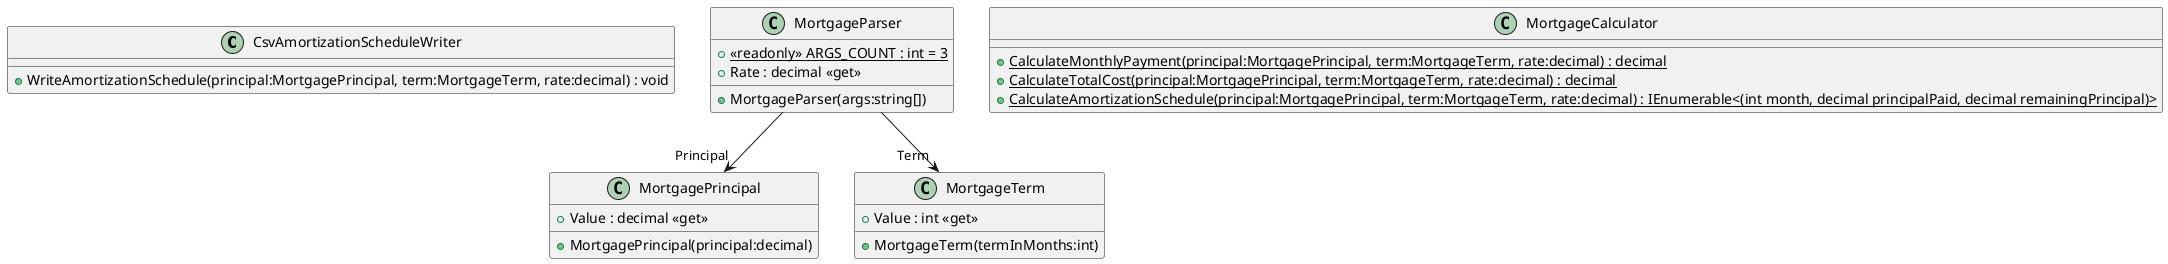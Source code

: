 @startuml
class CsvAmortizationScheduleWriter {
    + WriteAmortizationSchedule(principal:MortgagePrincipal, term:MortgageTerm, rate:decimal) : void
}
class MortgageParser {
    + {static} <<readonly>> ARGS_COUNT : int = 3
    + Rate : decimal <<get>>
    + MortgageParser(args:string[])
}
MortgageParser --> "Principal" MortgagePrincipal
MortgageParser --> "Term" MortgageTerm
class MortgageCalculator {
    + {static} CalculateMonthlyPayment(principal:MortgagePrincipal, term:MortgageTerm, rate:decimal) : decimal
    + {static} CalculateTotalCost(principal:MortgagePrincipal, term:MortgageTerm, rate:decimal) : decimal
    + {static} CalculateAmortizationSchedule(principal:MortgagePrincipal, term:MortgageTerm, rate:decimal) : IEnumerable<(int month, decimal principalPaid, decimal remainingPrincipal)>
}
class MortgageTerm {
    + Value : int <<get>>
    + MortgageTerm(termInMonths:int)
}
class MortgagePrincipal {
    + Value : decimal <<get>>
    + MortgagePrincipal(principal:decimal)
}
@enduml
